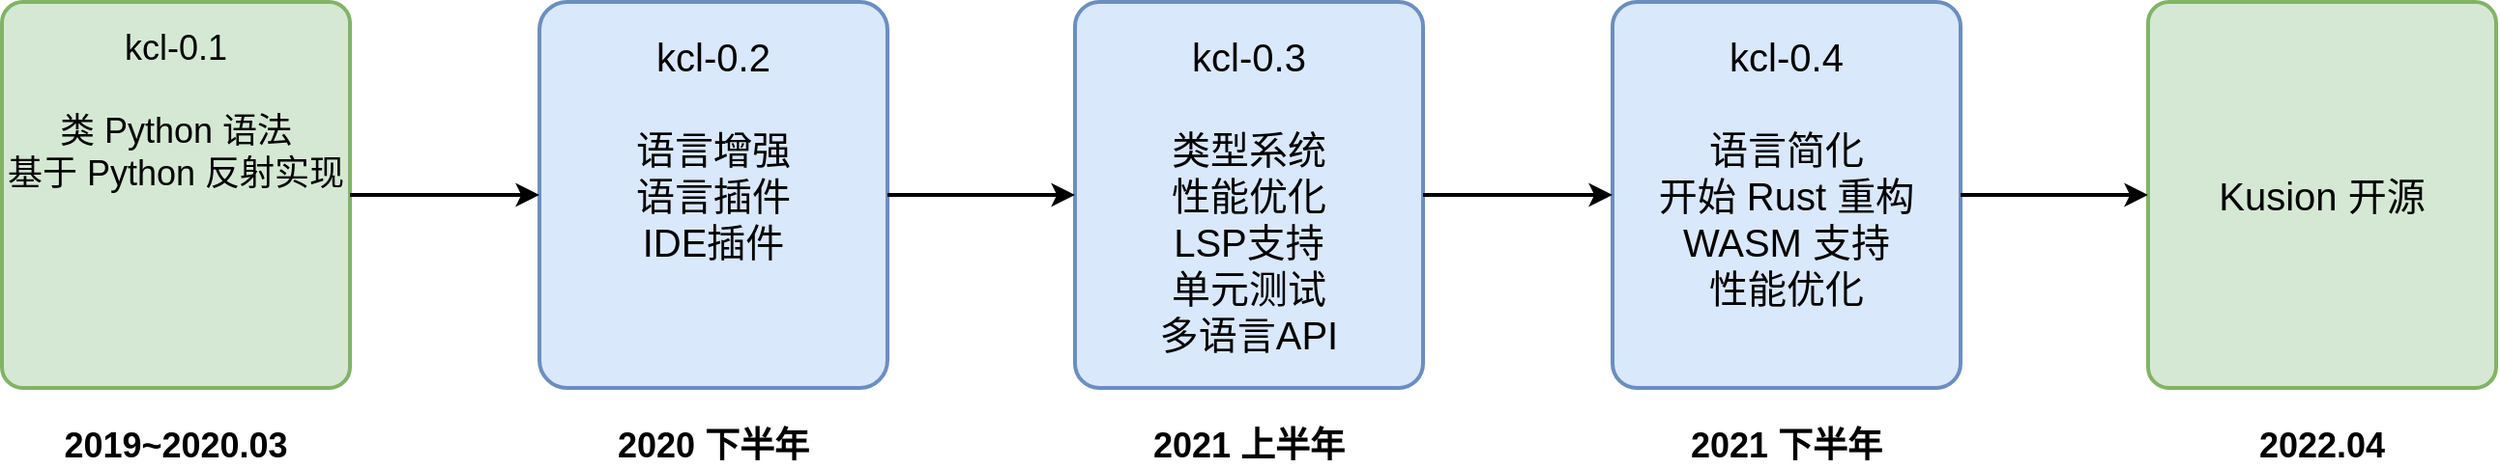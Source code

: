 <mxfile version="14.9.6" type="device"><diagram id="B8-tpyZa-beBFCcC5AaC" name="第 1 页"><mxGraphModel dx="1719" dy="1841" grid="1" gridSize="10" guides="1" tooltips="1" connect="1" arrows="1" fold="1" page="1" pageScale="1" pageWidth="827" pageHeight="1169" math="0" shadow="0"><root><mxCell id="0"/><mxCell id="1" parent="0"/><mxCell id="XIu2sxjIP9zPH9Uf-73c-1" value="&lt;font style=&quot;font-size: 18px&quot;&gt;kcl-0.1&lt;br&gt;&lt;br&gt;类 Python 语法&lt;br&gt;基于 Python 反射实现&lt;br&gt;&lt;br&gt;&lt;br&gt;&lt;br&gt;&lt;br&gt;&lt;/font&gt;" style="rounded=1;whiteSpace=wrap;html=1;strokeWidth=2;fillColor=#d5e8d4;strokeColor=#82b366;arcSize=6;" parent="1" vertex="1"><mxGeometry x="-610" y="-490" width="180" height="200" as="geometry"/></mxCell><mxCell id="cxzGx0CST_O7U0z74JW2-1" value="2019~2020.03" style="text;html=1;strokeColor=none;fillColor=none;align=center;verticalAlign=middle;whiteSpace=wrap;rounded=0;fontSize=18;fontStyle=1" parent="1" vertex="1"><mxGeometry x="-585" y="-270" width="130" height="20" as="geometry"/></mxCell><mxCell id="cxzGx0CST_O7U0z74JW2-5" value="&lt;font style=&quot;font-size: 20px&quot;&gt;kcl-0.2&lt;br&gt;&lt;br&gt;语言增强&lt;br&gt;语言插件&lt;br&gt;IDE插件&lt;br&gt;&lt;br&gt;&lt;br&gt;&lt;/font&gt;" style="rounded=1;whiteSpace=wrap;html=1;strokeWidth=2;fillColor=#dae8fc;strokeColor=#6c8ebf;arcSize=8;" parent="1" vertex="1"><mxGeometry x="-332" y="-490" width="180" height="200" as="geometry"/></mxCell><mxCell id="cxzGx0CST_O7U0z74JW2-6" value="&lt;font style=&quot;font-size: 20px&quot;&gt;kcl-0.3&lt;br&gt;&lt;br&gt;类型系统&lt;br&gt;性能优化&lt;br&gt;LSP支持&lt;br&gt;单元测试&lt;br&gt;多语言API&lt;br&gt;&lt;/font&gt;" style="rounded=1;whiteSpace=wrap;html=1;strokeWidth=2;fillColor=#dae8fc;strokeColor=#6c8ebf;arcSize=7;" parent="1" vertex="1"><mxGeometry x="-55" y="-490" width="180" height="200" as="geometry"/></mxCell><mxCell id="cxzGx0CST_O7U0z74JW2-7" value="&lt;font style=&quot;font-size: 20px&quot;&gt;kcl-0.4&lt;br&gt;&lt;br&gt;语言简化&lt;br&gt;开始 Rust 重构&lt;br&gt;WASM 支持&lt;br&gt;性能优化&lt;br&gt;&lt;br&gt;&lt;/font&gt;" style="rounded=1;whiteSpace=wrap;html=1;strokeWidth=2;fillColor=#dae8fc;strokeColor=#6c8ebf;arcSize=7;" parent="1" vertex="1"><mxGeometry x="223" y="-490" width="180" height="200" as="geometry"/></mxCell><mxCell id="cxzGx0CST_O7U0z74JW2-8" value="2020 下半年" style="text;html=1;strokeColor=none;fillColor=none;align=center;verticalAlign=middle;whiteSpace=wrap;rounded=0;fontSize=18;fontStyle=1" parent="1" vertex="1"><mxGeometry x="-307" y="-270" width="130" height="20" as="geometry"/></mxCell><mxCell id="cxzGx0CST_O7U0z74JW2-9" value="2021 上半年" style="text;html=1;strokeColor=none;fillColor=none;align=center;verticalAlign=middle;whiteSpace=wrap;rounded=0;fontSize=18;fontStyle=1" parent="1" vertex="1"><mxGeometry x="-30" y="-270" width="130" height="20" as="geometry"/></mxCell><mxCell id="cxzGx0CST_O7U0z74JW2-10" value="2021 下半年" style="text;html=1;strokeColor=none;fillColor=none;align=center;verticalAlign=middle;whiteSpace=wrap;rounded=0;fontSize=18;fontStyle=1" parent="1" vertex="1"><mxGeometry x="248" y="-270" width="130" height="20" as="geometry"/></mxCell><mxCell id="cxzGx0CST_O7U0z74JW2-11" value="&lt;font style=&quot;font-size: 20px&quot;&gt;Kusion 开源&lt;/font&gt;" style="rounded=1;whiteSpace=wrap;html=1;strokeWidth=2;fillColor=#d5e8d4;strokeColor=#82b366;arcSize=6;" parent="1" vertex="1"><mxGeometry x="500" y="-490" width="180" height="200" as="geometry"/></mxCell><mxCell id="cxzGx0CST_O7U0z74JW2-12" value="2022.04" style="text;html=1;strokeColor=none;fillColor=none;align=center;verticalAlign=middle;whiteSpace=wrap;rounded=0;fontSize=18;fontStyle=1" parent="1" vertex="1"><mxGeometry x="525" y="-270" width="130" height="20" as="geometry"/></mxCell><mxCell id="cxzGx0CST_O7U0z74JW2-13" value="" style="endArrow=classic;html=1;fontSize=18;strokeWidth=2;entryX=0;entryY=0.5;entryDx=0;entryDy=0;exitX=1;exitY=0.5;exitDx=0;exitDy=0;" parent="1" source="XIu2sxjIP9zPH9Uf-73c-1" target="cxzGx0CST_O7U0z74JW2-5" edge="1"><mxGeometry width="50" height="50" relative="1" as="geometry"><mxPoint x="-480" y="-160" as="sourcePoint"/><mxPoint x="-640" y="-320" as="targetPoint"/></mxGeometry></mxCell><mxCell id="cxzGx0CST_O7U0z74JW2-19" value="" style="endArrow=classic;html=1;fontSize=18;strokeWidth=2;entryX=0;entryY=0.5;entryDx=0;entryDy=0;exitX=1;exitY=0.5;exitDx=0;exitDy=0;" parent="1" source="cxzGx0CST_O7U0z74JW2-5" target="cxzGx0CST_O7U0z74JW2-6" edge="1"><mxGeometry width="50" height="50" relative="1" as="geometry"><mxPoint x="-420" y="-380" as="sourcePoint"/><mxPoint x="-305" y="-380" as="targetPoint"/></mxGeometry></mxCell><mxCell id="cxzGx0CST_O7U0z74JW2-20" value="" style="endArrow=classic;html=1;fontSize=18;strokeWidth=2;entryX=0;entryY=0.5;entryDx=0;entryDy=0;exitX=1;exitY=0.5;exitDx=0;exitDy=0;" parent="1" source="cxzGx0CST_O7U0z74JW2-6" target="cxzGx0CST_O7U0z74JW2-7" edge="1"><mxGeometry width="50" height="50" relative="1" as="geometry"><mxPoint x="-410" y="-370" as="sourcePoint"/><mxPoint x="-295" y="-370" as="targetPoint"/></mxGeometry></mxCell><mxCell id="cxzGx0CST_O7U0z74JW2-21" value="" style="endArrow=classic;html=1;fontSize=18;strokeWidth=2;entryX=0;entryY=0.5;entryDx=0;entryDy=0;exitX=1;exitY=0.5;exitDx=0;exitDy=0;" parent="1" source="cxzGx0CST_O7U0z74JW2-7" target="cxzGx0CST_O7U0z74JW2-11" edge="1"><mxGeometry width="50" height="50" relative="1" as="geometry"><mxPoint x="390" y="-420" as="sourcePoint"/><mxPoint x="230" y="-380" as="targetPoint"/></mxGeometry></mxCell></root></mxGraphModel></diagram></mxfile>